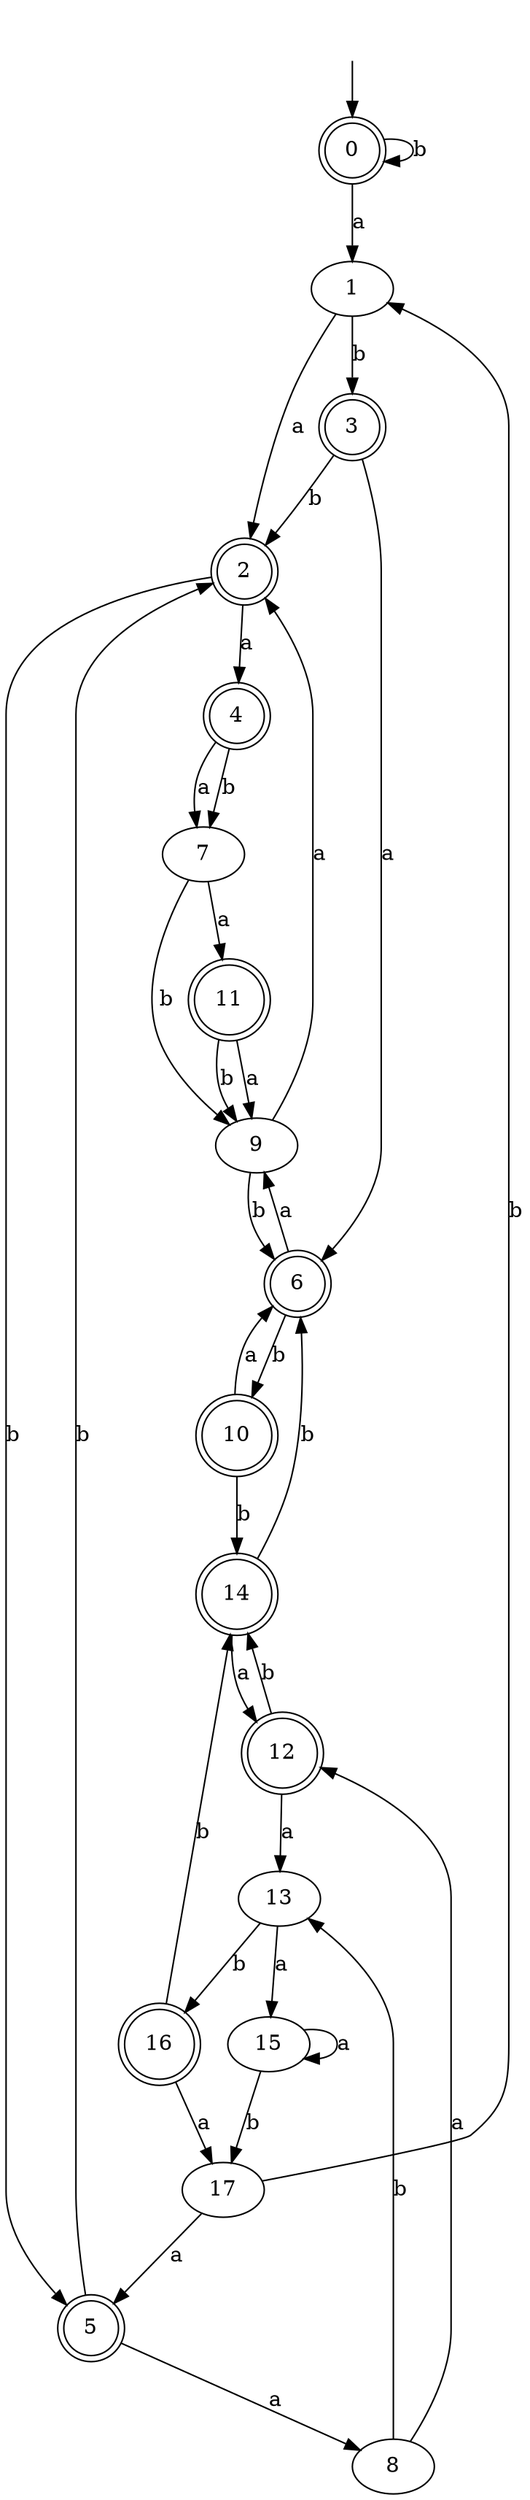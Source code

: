 digraph RandomDFA {
  __start0 [label="", shape=none];
  __start0 -> 0 [label=""];
  0 [shape=circle] [shape=doublecircle]
  0 -> 1 [label="a"]
  0 -> 0 [label="b"]
  1
  1 -> 2 [label="a"]
  1 -> 3 [label="b"]
  2 [shape=doublecircle]
  2 -> 4 [label="a"]
  2 -> 5 [label="b"]
  3 [shape=doublecircle]
  3 -> 6 [label="a"]
  3 -> 2 [label="b"]
  4 [shape=doublecircle]
  4 -> 7 [label="a"]
  4 -> 7 [label="b"]
  5 [shape=doublecircle]
  5 -> 8 [label="a"]
  5 -> 2 [label="b"]
  6 [shape=doublecircle]
  6 -> 9 [label="a"]
  6 -> 10 [label="b"]
  7
  7 -> 11 [label="a"]
  7 -> 9 [label="b"]
  8
  8 -> 12 [label="a"]
  8 -> 13 [label="b"]
  9
  9 -> 2 [label="a"]
  9 -> 6 [label="b"]
  10 [shape=doublecircle]
  10 -> 6 [label="a"]
  10 -> 14 [label="b"]
  11 [shape=doublecircle]
  11 -> 9 [label="a"]
  11 -> 9 [label="b"]
  12 [shape=doublecircle]
  12 -> 13 [label="a"]
  12 -> 14 [label="b"]
  13
  13 -> 15 [label="a"]
  13 -> 16 [label="b"]
  14 [shape=doublecircle]
  14 -> 12 [label="a"]
  14 -> 6 [label="b"]
  15
  15 -> 15 [label="a"]
  15 -> 17 [label="b"]
  16 [shape=doublecircle]
  16 -> 17 [label="a"]
  16 -> 14 [label="b"]
  17
  17 -> 5 [label="a"]
  17 -> 1 [label="b"]
}
